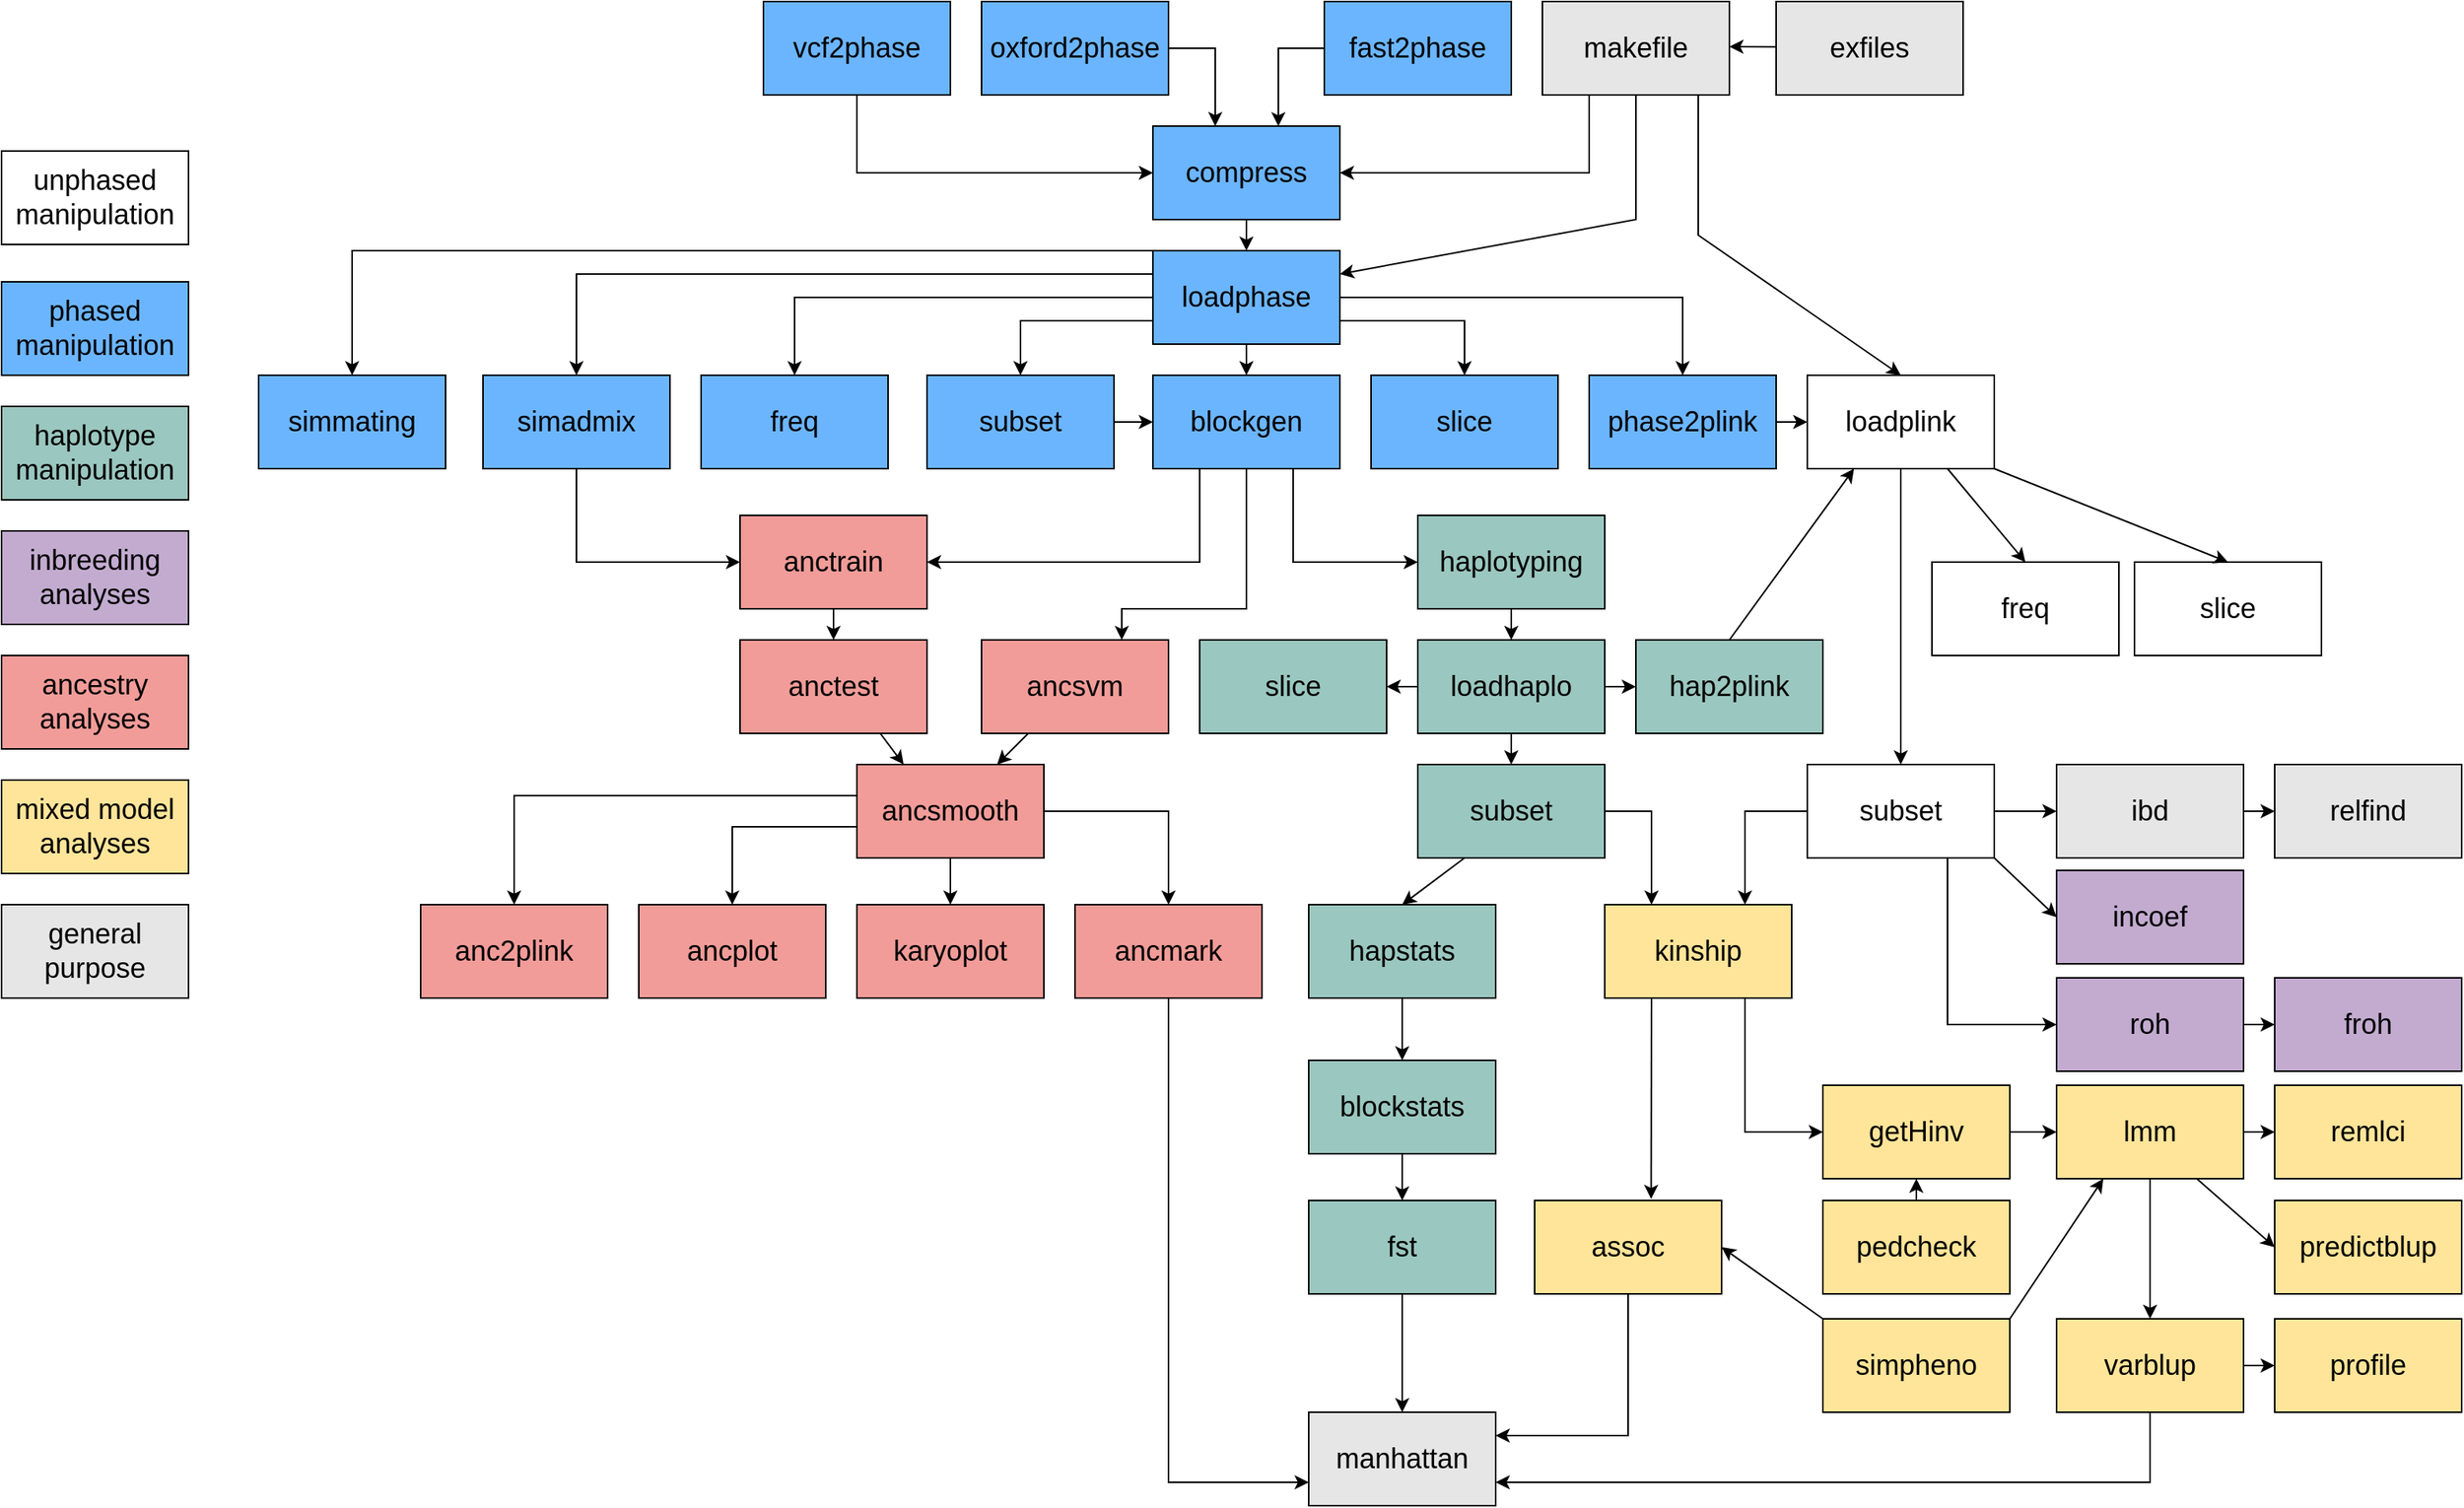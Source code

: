 <mxfile version="18.1.3" type="device"><diagram id="QX_X8f3MzkCJebXz9tnx" name="Page-1"><mxGraphModel dx="1892" dy="1242" grid="1" gridSize="10" guides="1" tooltips="1" connect="1" arrows="1" fold="1" page="1" pageScale="1" pageWidth="850" pageHeight="1100" math="0" shadow="0"><root><mxCell id="0"/><mxCell id="1" parent="0"/><mxCell id="POeb2t27RQVlVHplgw-3-40" style="edgeStyle=orthogonalEdgeStyle;rounded=0;orthogonalLoop=1;jettySize=auto;html=1;entryX=0;entryY=0.5;entryDx=0;entryDy=0;fontSize=18;" parent="1" target="POeb2t27RQVlVHplgw-3-4" edge="1"><mxGeometry relative="1" as="geometry"><Array as="points"><mxPoint x="602" y="130"/></Array><mxPoint x="602" y="80" as="sourcePoint"/></mxGeometry></mxCell><mxCell id="POeb2t27RQVlVHplgw-3-38" style="edgeStyle=orthogonalEdgeStyle;rounded=0;orthogonalLoop=1;jettySize=auto;html=1;exitX=1;exitY=0.5;exitDx=0;exitDy=0;fontSize=18;" parent="1" source="POeb2t27RQVlVHplgw-3-2" target="POeb2t27RQVlVHplgw-3-4" edge="1"><mxGeometry relative="1" as="geometry"><Array as="points"><mxPoint x="832" y="50"/></Array></mxGeometry></mxCell><mxCell id="POeb2t27RQVlVHplgw-3-2" value="oxford2phase" style="rounded=0;whiteSpace=wrap;html=1;fillColor=#6BB5FF;fontSize=18;" parent="1" vertex="1"><mxGeometry x="682" y="20" width="120" height="60" as="geometry"/></mxCell><mxCell id="POeb2t27RQVlVHplgw-3-3" value="fast2phase" style="rounded=0;whiteSpace=wrap;html=1;fillColor=#6BB5FF;fontSize=18;" parent="1" vertex="1"><mxGeometry x="902" y="20" width="120" height="60" as="geometry"/></mxCell><mxCell id="POeb2t27RQVlVHplgw-3-42" style="edgeStyle=orthogonalEdgeStyle;rounded=0;orthogonalLoop=1;jettySize=auto;html=1;exitX=0.5;exitY=1;exitDx=0;exitDy=0;entryX=0.5;entryY=0;entryDx=0;entryDy=0;fontSize=18;" parent="1" source="POeb2t27RQVlVHplgw-3-4" target="POeb2t27RQVlVHplgw-3-5" edge="1"><mxGeometry relative="1" as="geometry"/></mxCell><mxCell id="POeb2t27RQVlVHplgw-3-4" value="compress" style="rounded=0;whiteSpace=wrap;html=1;fillColor=#6BB5FF;fontSize=18;" parent="1" vertex="1"><mxGeometry x="792" y="100" width="120" height="60" as="geometry"/></mxCell><mxCell id="POeb2t27RQVlVHplgw-3-43" style="edgeStyle=orthogonalEdgeStyle;rounded=0;orthogonalLoop=1;jettySize=auto;html=1;exitX=0.5;exitY=1;exitDx=0;exitDy=0;entryX=0.5;entryY=0;entryDx=0;entryDy=0;fontSize=18;" parent="1" source="POeb2t27RQVlVHplgw-3-5" target="POeb2t27RQVlVHplgw-3-8" edge="1"><mxGeometry relative="1" as="geometry"/></mxCell><mxCell id="POeb2t27RQVlVHplgw-3-45" style="edgeStyle=orthogonalEdgeStyle;rounded=0;orthogonalLoop=1;jettySize=auto;html=1;exitX=0;exitY=0.75;exitDx=0;exitDy=0;entryX=0.5;entryY=0;entryDx=0;entryDy=0;fontSize=18;" parent="1" source="POeb2t27RQVlVHplgw-3-5" target="POeb2t27RQVlVHplgw-3-7" edge="1"><mxGeometry relative="1" as="geometry"/></mxCell><mxCell id="POeb2t27RQVlVHplgw-3-5" value="loadphase" style="rounded=0;whiteSpace=wrap;html=1;fillColor=#6BB5FF;fontSize=18;" parent="1" vertex="1"><mxGeometry x="792" y="180" width="120" height="60" as="geometry"/></mxCell><mxCell id="POeb2t27RQVlVHplgw-3-7" value="subset" style="rounded=0;whiteSpace=wrap;html=1;fillColor=#6BB5FF;fontSize=18;" parent="1" vertex="1"><mxGeometry x="647" y="260" width="120" height="60" as="geometry"/></mxCell><mxCell id="POeb2t27RQVlVHplgw-3-53" style="edgeStyle=orthogonalEdgeStyle;rounded=0;orthogonalLoop=1;jettySize=auto;html=1;exitX=0.25;exitY=1;exitDx=0;exitDy=0;entryX=1;entryY=0.5;entryDx=0;entryDy=0;fontSize=18;" parent="1" source="POeb2t27RQVlVHplgw-3-8" target="POeb2t27RQVlVHplgw-3-11" edge="1"><mxGeometry relative="1" as="geometry"><Array as="points"><mxPoint x="822" y="380"/></Array></mxGeometry></mxCell><mxCell id="POeb2t27RQVlVHplgw-3-8" value="blockgen" style="rounded=0;whiteSpace=wrap;html=1;fillColor=#6BB5FF;fontSize=18;" parent="1" vertex="1"><mxGeometry x="792" y="260" width="120" height="60" as="geometry"/></mxCell><mxCell id="POeb2t27RQVlVHplgw-3-59" style="edgeStyle=orthogonalEdgeStyle;rounded=0;orthogonalLoop=1;jettySize=auto;html=1;exitX=0.5;exitY=1;exitDx=0;exitDy=0;entryX=0.5;entryY=0;entryDx=0;entryDy=0;fontSize=18;" parent="1" source="POeb2t27RQVlVHplgw-3-10" target="POeb2t27RQVlVHplgw-3-17" edge="1"><mxGeometry relative="1" as="geometry"/></mxCell><mxCell id="POeb2t27RQVlVHplgw-3-10" value="haplotyping" style="rounded=0;whiteSpace=wrap;html=1;shadow=0;fillColor=#9AC7BF;fontSize=18;" parent="1" vertex="1"><mxGeometry x="962" y="350" width="120" height="60" as="geometry"/></mxCell><mxCell id="POeb2t27RQVlVHplgw-3-55" style="edgeStyle=orthogonalEdgeStyle;rounded=0;orthogonalLoop=1;jettySize=auto;html=1;exitX=0.5;exitY=1;exitDx=0;exitDy=0;fontSize=18;entryX=0.5;entryY=0;entryDx=0;entryDy=0;" parent="1" source="POeb2t27RQVlVHplgw-3-11" target="f0RsG4w_r5bLcKfivLVr-1" edge="1"><mxGeometry relative="1" as="geometry"/></mxCell><mxCell id="POeb2t27RQVlVHplgw-3-11" value="anctrain" style="rounded=0;whiteSpace=wrap;html=1;fillColor=#F19C99;fontSize=18;" parent="1" vertex="1"><mxGeometry x="527" y="350" width="120" height="60" as="geometry"/></mxCell><mxCell id="POeb2t27RQVlVHplgw-3-56" style="edgeStyle=orthogonalEdgeStyle;rounded=0;orthogonalLoop=1;jettySize=auto;html=1;exitX=0;exitY=1;exitDx=0;exitDy=0;entryX=0.5;entryY=0;entryDx=0;entryDy=0;fontSize=18;" parent="1" source="POeb2t27RQVlVHplgw-3-12" target="POeb2t27RQVlVHplgw-3-13" edge="1"><mxGeometry relative="1" as="geometry"><Array as="points"><mxPoint x="602" y="550"/><mxPoint x="522" y="550"/></Array></mxGeometry></mxCell><mxCell id="POeb2t27RQVlVHplgw-3-57" style="edgeStyle=orthogonalEdgeStyle;rounded=0;orthogonalLoop=1;jettySize=auto;html=1;exitX=0.5;exitY=1;exitDx=0;exitDy=0;entryX=0.5;entryY=0;entryDx=0;entryDy=0;fontSize=18;" parent="1" source="POeb2t27RQVlVHplgw-3-12" target="POeb2t27RQVlVHplgw-3-14" edge="1"><mxGeometry relative="1" as="geometry"/></mxCell><mxCell id="POeb2t27RQVlVHplgw-3-58" style="edgeStyle=orthogonalEdgeStyle;rounded=0;orthogonalLoop=1;jettySize=auto;html=1;exitX=1;exitY=0.5;exitDx=0;exitDy=0;entryX=0.5;entryY=0;entryDx=0;entryDy=0;fontSize=18;" parent="1" source="POeb2t27RQVlVHplgw-3-12" target="POeb2t27RQVlVHplgw-3-15" edge="1"><mxGeometry relative="1" as="geometry"/></mxCell><mxCell id="POeb2t27RQVlVHplgw-3-12" value="ancsmooth" style="rounded=0;whiteSpace=wrap;html=1;fillColor=#F19C99;fontSize=18;" parent="1" vertex="1"><mxGeometry x="602" y="510" width="120" height="60" as="geometry"/></mxCell><mxCell id="POeb2t27RQVlVHplgw-3-13" value="ancplot" style="rounded=0;whiteSpace=wrap;html=1;fillColor=#F19C99;fontSize=18;" parent="1" vertex="1"><mxGeometry x="462" y="600" width="120" height="60" as="geometry"/></mxCell><mxCell id="POeb2t27RQVlVHplgw-3-14" value="karyoplot" style="rounded=0;whiteSpace=wrap;html=1;fillColor=#F19C99;fontSize=18;" parent="1" vertex="1"><mxGeometry x="602" y="600" width="120" height="60" as="geometry"/></mxCell><mxCell id="POeb2t27RQVlVHplgw-3-15" value="ancmark" style="rounded=0;whiteSpace=wrap;html=1;fillColor=#F19C99;fontSize=18;" parent="1" vertex="1"><mxGeometry x="742" y="600" width="120" height="60" as="geometry"/></mxCell><mxCell id="POeb2t27RQVlVHplgw-3-16" value="manhattan" style="rounded=0;whiteSpace=wrap;html=1;fillColor=#E6E6E6;fontSize=18;" parent="1" vertex="1"><mxGeometry x="892" y="926" width="120" height="60" as="geometry"/></mxCell><mxCell id="POeb2t27RQVlVHplgw-3-60" style="edgeStyle=orthogonalEdgeStyle;rounded=0;orthogonalLoop=1;jettySize=auto;html=1;exitX=0.5;exitY=1;exitDx=0;exitDy=0;entryX=0.5;entryY=0;entryDx=0;entryDy=0;fontSize=18;" parent="1" source="POeb2t27RQVlVHplgw-3-17" target="POeb2t27RQVlVHplgw-3-23" edge="1"><mxGeometry relative="1" as="geometry"/></mxCell><mxCell id="POeb2t27RQVlVHplgw-3-17" value="loadhaplo" style="rounded=0;whiteSpace=wrap;html=1;shadow=0;fillColor=#9AC7BF;fontSize=18;" parent="1" vertex="1"><mxGeometry x="962" y="430" width="120" height="60" as="geometry"/></mxCell><mxCell id="POeb2t27RQVlVHplgw-3-18" value="slice" style="rounded=0;whiteSpace=wrap;html=1;shadow=0;fillColor=#9AC7BF;fontSize=18;" parent="1" vertex="1"><mxGeometry x="822" y="430" width="120" height="60" as="geometry"/></mxCell><mxCell id="POeb2t27RQVlVHplgw-3-63" style="edgeStyle=orthogonalEdgeStyle;rounded=0;orthogonalLoop=1;jettySize=auto;html=1;exitX=0.5;exitY=1;exitDx=0;exitDy=0;fontSize=18;" parent="1" source="POeb2t27RQVlVHplgw-3-20" target="POeb2t27RQVlVHplgw-3-21" edge="1"><mxGeometry relative="1" as="geometry"/></mxCell><mxCell id="POeb2t27RQVlVHplgw-3-67" style="edgeStyle=orthogonalEdgeStyle;rounded=0;orthogonalLoop=1;jettySize=auto;html=1;exitX=0.5;exitY=1;exitDx=0;exitDy=0;entryX=0.5;entryY=0;entryDx=0;entryDy=0;fontSize=18;" parent="1" source="POeb2t27RQVlVHplgw-3-21" target="POeb2t27RQVlVHplgw-3-22" edge="1"><mxGeometry relative="1" as="geometry"/></mxCell><mxCell id="POeb2t27RQVlVHplgw-3-21" value="blockstats" style="rounded=0;whiteSpace=wrap;html=1;shadow=0;fillColor=#9AC7BF;fontSize=18;" parent="1" vertex="1"><mxGeometry x="892" y="700" width="120" height="60" as="geometry"/></mxCell><mxCell id="POeb2t27RQVlVHplgw-3-22" value="fst" style="rounded=0;whiteSpace=wrap;html=1;shadow=0;fillColor=#9AC7BF;fontSize=18;" parent="1" vertex="1"><mxGeometry x="892" y="790" width="120" height="60" as="geometry"/></mxCell><mxCell id="POeb2t27RQVlVHplgw-3-23" value="subset" style="rounded=0;whiteSpace=wrap;html=1;shadow=0;fillColor=#9AC7BF;fontSize=18;" parent="1" vertex="1"><mxGeometry x="962" y="510" width="120" height="60" as="geometry"/></mxCell><mxCell id="POeb2t27RQVlVHplgw-3-24" value="kinship" style="rounded=0;whiteSpace=wrap;html=1;fillColor=#FFE599;fontSize=18;" parent="1" vertex="1"><mxGeometry x="1082" y="600" width="120" height="60" as="geometry"/></mxCell><mxCell id="POeb2t27RQVlVHplgw-3-75" style="edgeStyle=orthogonalEdgeStyle;rounded=0;orthogonalLoop=1;jettySize=auto;html=1;exitX=1;exitY=0.5;exitDx=0;exitDy=0;entryX=0;entryY=0.5;entryDx=0;entryDy=0;fontSize=18;" parent="1" source="POeb2t27RQVlVHplgw-3-27" target="POeb2t27RQVlVHplgw-3-28" edge="1"><mxGeometry relative="1" as="geometry"/></mxCell><mxCell id="POeb2t27RQVlVHplgw-3-27" value="varblup" style="rounded=0;whiteSpace=wrap;html=1;fillColor=#FFE599;fontSize=18;" parent="1" vertex="1"><mxGeometry x="1372" y="866" width="120" height="60" as="geometry"/></mxCell><mxCell id="POeb2t27RQVlVHplgw-3-28" value="profile" style="rounded=0;whiteSpace=wrap;html=1;fillColor=#FFE599;fontSize=18;" parent="1" vertex="1"><mxGeometry x="1512" y="866" width="120" height="60" as="geometry"/></mxCell><mxCell id="POeb2t27RQVlVHplgw-3-29" value="lmm" style="rounded=0;whiteSpace=wrap;html=1;fillColor=#FFE599;fontSize=18;" parent="1" vertex="1"><mxGeometry x="1372" y="716" width="120" height="60" as="geometry"/></mxCell><mxCell id="POeb2t27RQVlVHplgw-3-30" value="getHinv" style="rounded=0;whiteSpace=wrap;html=1;fillColor=#FFE599;fontSize=18;" parent="1" vertex="1"><mxGeometry x="1222" y="716" width="120" height="60" as="geometry"/></mxCell><mxCell id="POeb2t27RQVlVHplgw-3-31" value="assoc" style="rounded=0;whiteSpace=wrap;html=1;fillColor=#FFE599;fontSize=18;" parent="1" vertex="1"><mxGeometry x="1037" y="790" width="120" height="60" as="geometry"/></mxCell><mxCell id="POeb2t27RQVlVHplgw-3-95" value="phased&lt;br&gt;manipulation" style="rounded=0;whiteSpace=wrap;html=1;fillColor=#6BB5FF;fontSize=18;" parent="1" vertex="1"><mxGeometry x="53" y="200" width="120" height="60" as="geometry"/></mxCell><mxCell id="POeb2t27RQVlVHplgw-3-96" value="ancestry analyses" style="rounded=0;whiteSpace=wrap;html=1;fillColor=#F19C99;fontSize=18;" parent="1" vertex="1"><mxGeometry x="53" y="440" width="120" height="60" as="geometry"/></mxCell><mxCell id="POeb2t27RQVlVHplgw-3-97" value="haplotype&lt;br&gt;manipulation" style="rounded=0;whiteSpace=wrap;html=1;shadow=0;fillColor=#9AC7BF;fontSize=18;" parent="1" vertex="1"><mxGeometry x="53" y="280" width="120" height="60" as="geometry"/></mxCell><mxCell id="POeb2t27RQVlVHplgw-3-98" value="mixed model analyses" style="rounded=0;whiteSpace=wrap;html=1;fillColor=#FFE599;fontSize=18;" parent="1" vertex="1"><mxGeometry x="53" y="520" width="120" height="60" as="geometry"/></mxCell><mxCell id="POeb2t27RQVlVHplgw-3-99" value="general purpose" style="rounded=0;whiteSpace=wrap;html=1;fillColor=#E6E6E6;fontSize=18;" parent="1" vertex="1"><mxGeometry x="53" y="600" width="120" height="60" as="geometry"/></mxCell><mxCell id="HH6pCm01p-pz0Nobk4by-1" value="makefile" style="rounded=0;whiteSpace=wrap;html=1;fillColor=#E6E6E6;fontSize=18;" parent="1" vertex="1"><mxGeometry x="1042" y="20" width="120" height="60" as="geometry"/></mxCell><mxCell id="HH6pCm01p-pz0Nobk4by-2" style="edgeStyle=orthogonalEdgeStyle;rounded=0;orthogonalLoop=1;jettySize=auto;html=1;exitX=0.25;exitY=1;exitDx=0;exitDy=0;entryX=1;entryY=0.5;entryDx=0;entryDy=0;fontSize=18;" parent="1" source="HH6pCm01p-pz0Nobk4by-1" target="POeb2t27RQVlVHplgw-3-4" edge="1"><mxGeometry relative="1" as="geometry"><mxPoint x="1142" y="115" as="sourcePoint"/><mxPoint x="1057" y="165" as="targetPoint"/></mxGeometry></mxCell><mxCell id="HH6pCm01p-pz0Nobk4by-5" style="edgeStyle=orthogonalEdgeStyle;rounded=0;orthogonalLoop=1;jettySize=auto;html=1;exitX=0;exitY=0.5;exitDx=0;exitDy=0;fontSize=18;entryX=0.671;entryY=0.001;entryDx=0;entryDy=0;entryPerimeter=0;" parent="1" source="POeb2t27RQVlVHplgw-3-3" target="POeb2t27RQVlVHplgw-3-4" edge="1"><mxGeometry relative="1" as="geometry"><mxPoint x="852" y="50" as="sourcePoint"/><mxPoint x="864" y="90" as="targetPoint"/><Array as="points"><mxPoint x="873" y="50"/></Array></mxGeometry></mxCell><mxCell id="E7rz3GvTKsfJ2F4Y0HqE-1" value="anc2plink" style="rounded=0;whiteSpace=wrap;html=1;fillColor=#F19C99;fontSize=18;" parent="1" vertex="1"><mxGeometry x="322" y="600" width="120" height="60" as="geometry"/></mxCell><mxCell id="E7rz3GvTKsfJ2F4Y0HqE-2" style="edgeStyle=orthogonalEdgeStyle;rounded=0;orthogonalLoop=1;jettySize=auto;html=1;entryX=0.5;entryY=0;entryDx=0;entryDy=0;fontSize=18;" parent="1" target="E7rz3GvTKsfJ2F4Y0HqE-1" edge="1"><mxGeometry relative="1" as="geometry"><Array as="points"><mxPoint x="602" y="530"/><mxPoint x="382" y="530"/></Array><mxPoint x="602" y="530" as="sourcePoint"/><mxPoint x="522" y="470" as="targetPoint"/></mxGeometry></mxCell><mxCell id="f0RsG4w_r5bLcKfivLVr-1" value="anctest" style="rounded=0;whiteSpace=wrap;html=1;fillColor=#F19C99;fontSize=18;" parent="1" vertex="1"><mxGeometry x="527" y="430" width="120" height="60" as="geometry"/></mxCell><mxCell id="f0RsG4w_r5bLcKfivLVr-4" value="ancsvm" style="rounded=0;whiteSpace=wrap;html=1;fillColor=#F19C99;fontSize=18;" parent="1" vertex="1"><mxGeometry x="682" y="430" width="120" height="60" as="geometry"/></mxCell><mxCell id="f0RsG4w_r5bLcKfivLVr-8" style="edgeStyle=orthogonalEdgeStyle;rounded=0;orthogonalLoop=1;jettySize=auto;html=1;exitX=0.5;exitY=1;exitDx=0;exitDy=0;entryX=0.75;entryY=0;entryDx=0;entryDy=0;fontSize=18;" parent="1" source="POeb2t27RQVlVHplgw-3-8" target="f0RsG4w_r5bLcKfivLVr-4" edge="1"><mxGeometry relative="1" as="geometry"><mxPoint x="835.92" y="320" as="sourcePoint"/><mxPoint x="662.0" y="380" as="targetPoint"/><Array as="points"><mxPoint x="852" y="410"/><mxPoint x="772" y="410"/></Array></mxGeometry></mxCell><mxCell id="f0RsG4w_r5bLcKfivLVr-12" value="" style="endArrow=classic;html=1;entryX=0.25;entryY=0;entryDx=0;entryDy=0;exitX=0.75;exitY=1;exitDx=0;exitDy=0;" parent="1" source="f0RsG4w_r5bLcKfivLVr-1" target="POeb2t27RQVlVHplgw-3-12" edge="1"><mxGeometry width="50" height="50" relative="1" as="geometry"><mxPoint x="622" y="490" as="sourcePoint"/><mxPoint x="672" y="440" as="targetPoint"/></mxGeometry></mxCell><mxCell id="f0RsG4w_r5bLcKfivLVr-13" value="" style="endArrow=classic;html=1;entryX=0.75;entryY=0;entryDx=0;entryDy=0;exitX=0.25;exitY=1;exitDx=0;exitDy=0;" parent="1" source="f0RsG4w_r5bLcKfivLVr-4" target="POeb2t27RQVlVHplgw-3-12" edge="1"><mxGeometry width="50" height="50" relative="1" as="geometry"><mxPoint x="682" y="510" as="sourcePoint"/><mxPoint x="732" y="460" as="targetPoint"/></mxGeometry></mxCell><mxCell id="iTD4pwH6xwFsFZzVIsax-1" value="phase2plink" style="rounded=0;whiteSpace=wrap;html=1;fillColor=#6BB5FF;fontSize=18;" parent="1" vertex="1"><mxGeometry x="1072" y="260" width="120" height="60" as="geometry"/></mxCell><mxCell id="iTD4pwH6xwFsFZzVIsax-4" value="exfiles" style="rounded=0;whiteSpace=wrap;html=1;fillColor=#E6E6E6;fontSize=18;" parent="1" vertex="1"><mxGeometry x="1192" y="20" width="120" height="60" as="geometry"/></mxCell><mxCell id="iTD4pwH6xwFsFZzVIsax-7" value="" style="endArrow=classic;html=1;rounded=0;" parent="1" edge="1"><mxGeometry width="50" height="50" relative="1" as="geometry"><mxPoint x="1192" y="49.09" as="sourcePoint"/><mxPoint x="1162" y="49" as="targetPoint"/></mxGeometry></mxCell><mxCell id="iTD4pwH6xwFsFZzVIsax-8" value="unphased&lt;br&gt;manipulation" style="rounded=0;whiteSpace=wrap;html=1;fillColor=#FFFFFF;fontSize=18;" parent="1" vertex="1"><mxGeometry x="53" y="116" width="120" height="60" as="geometry"/></mxCell><mxCell id="iTD4pwH6xwFsFZzVIsax-9" value="loadplink" style="rounded=0;whiteSpace=wrap;html=1;fontSize=18;" parent="1" vertex="1"><mxGeometry x="1212" y="260" width="120" height="60" as="geometry"/></mxCell><mxCell id="iTD4pwH6xwFsFZzVIsax-10" value="vcf2phase" style="rounded=0;whiteSpace=wrap;html=1;fillColor=#6BB5FF;fontSize=18;" parent="1" vertex="1"><mxGeometry x="542" y="20" width="120" height="60" as="geometry"/></mxCell><mxCell id="iTD4pwH6xwFsFZzVIsax-17" value="" style="endArrow=classic;html=1;rounded=0;exitX=0.75;exitY=1;exitDx=0;exitDy=0;entryX=0;entryY=0.5;entryDx=0;entryDy=0;" parent="1" source="POeb2t27RQVlVHplgw-3-8" target="POeb2t27RQVlVHplgw-3-10" edge="1"><mxGeometry width="50" height="50" relative="1" as="geometry"><mxPoint x="897" y="320" as="sourcePoint"/><mxPoint x="897" y="350" as="targetPoint"/><Array as="points"><mxPoint x="882" y="380"/></Array></mxGeometry></mxCell><mxCell id="iTD4pwH6xwFsFZzVIsax-18" value="freq" style="rounded=0;whiteSpace=wrap;html=1;fillColor=#6BB5FF;fontSize=18;" parent="1" vertex="1"><mxGeometry x="502" y="260" width="120" height="60" as="geometry"/></mxCell><mxCell id="POeb2t27RQVlVHplgw-3-20" value="hapstats" style="rounded=0;whiteSpace=wrap;html=1;shadow=0;fillColor=#9AC7BF;fontSize=18;" parent="1" vertex="1"><mxGeometry x="892" y="600" width="120" height="60" as="geometry"/></mxCell><mxCell id="iTD4pwH6xwFsFZzVIsax-26" value="" style="endArrow=classic;html=1;rounded=0;exitX=0;exitY=0.5;exitDx=0;exitDy=0;entryX=0.5;entryY=0;entryDx=0;entryDy=0;" parent="1" source="POeb2t27RQVlVHplgw-3-5" target="iTD4pwH6xwFsFZzVIsax-18" edge="1"><mxGeometry width="50" height="50" relative="1" as="geometry"><mxPoint x="922" y="440" as="sourcePoint"/><mxPoint x="972" y="390" as="targetPoint"/><Array as="points"><mxPoint x="562" y="210"/></Array></mxGeometry></mxCell><mxCell id="iTD4pwH6xwFsFZzVIsax-33" value="" style="endArrow=classic;html=1;rounded=0;exitX=0;exitY=0.5;exitDx=0;exitDy=0;entryX=1;entryY=0.5;entryDx=0;entryDy=0;" parent="1" source="POeb2t27RQVlVHplgw-3-17" edge="1"><mxGeometry width="50" height="50" relative="1" as="geometry"><mxPoint x="992" y="580" as="sourcePoint"/><mxPoint x="942" y="460" as="targetPoint"/></mxGeometry></mxCell><mxCell id="iTD4pwH6xwFsFZzVIsax-37" value="slice" style="rounded=0;whiteSpace=wrap;html=1;fillColor=#6BB5FF;fontSize=18;" parent="1" vertex="1"><mxGeometry x="932" y="260" width="120" height="60" as="geometry"/></mxCell><mxCell id="iTD4pwH6xwFsFZzVIsax-38" value="simadmix" style="rounded=0;whiteSpace=wrap;html=1;fillColor=#6BB5FF;fontSize=18;" parent="1" vertex="1"><mxGeometry x="362" y="260" width="120" height="60" as="geometry"/></mxCell><mxCell id="iTD4pwH6xwFsFZzVIsax-39" value="" style="endArrow=classic;html=1;rounded=0;exitX=0;exitY=0.25;exitDx=0;exitDy=0;entryX=0.5;entryY=0;entryDx=0;entryDy=0;" parent="1" source="POeb2t27RQVlVHplgw-3-5" target="iTD4pwH6xwFsFZzVIsax-38" edge="1"><mxGeometry width="50" height="50" relative="1" as="geometry"><mxPoint x="912" y="530" as="sourcePoint"/><mxPoint x="962" y="480" as="targetPoint"/><Array as="points"><mxPoint x="422" y="195"/></Array></mxGeometry></mxCell><mxCell id="iTD4pwH6xwFsFZzVIsax-40" value="" style="endArrow=classic;html=1;rounded=0;exitX=1;exitY=0.75;exitDx=0;exitDy=0;entryX=0.5;entryY=0;entryDx=0;entryDy=0;" parent="1" source="POeb2t27RQVlVHplgw-3-5" target="iTD4pwH6xwFsFZzVIsax-37" edge="1"><mxGeometry width="50" height="50" relative="1" as="geometry"><mxPoint x="912" y="530" as="sourcePoint"/><mxPoint x="962" y="480" as="targetPoint"/><Array as="points"><mxPoint x="992" y="225"/></Array></mxGeometry></mxCell><mxCell id="iTD4pwH6xwFsFZzVIsax-41" value="" style="endArrow=classic;html=1;rounded=0;exitX=1;exitY=0.5;exitDx=0;exitDy=0;entryX=0.5;entryY=0;entryDx=0;entryDy=0;" parent="1" source="POeb2t27RQVlVHplgw-3-5" target="iTD4pwH6xwFsFZzVIsax-1" edge="1"><mxGeometry width="50" height="50" relative="1" as="geometry"><mxPoint x="912" y="530" as="sourcePoint"/><mxPoint x="962" y="480" as="targetPoint"/><Array as="points"><mxPoint x="1132" y="210"/></Array></mxGeometry></mxCell><mxCell id="iTD4pwH6xwFsFZzVIsax-42" value="" style="endArrow=classic;html=1;rounded=0;entryX=0.5;entryY=0;entryDx=0;entryDy=0;" parent="1" target="iTD4pwH6xwFsFZzVIsax-9" edge="1"><mxGeometry width="50" height="50" relative="1" as="geometry"><mxPoint x="1142" y="80" as="sourcePoint"/><mxPoint x="962" y="480" as="targetPoint"/><Array as="points"><mxPoint x="1142" y="170"/></Array></mxGeometry></mxCell><mxCell id="iTD4pwH6xwFsFZzVIsax-43" value="" style="endArrow=classic;html=1;rounded=0;exitX=1;exitY=0.5;exitDx=0;exitDy=0;entryX=0;entryY=0.5;entryDx=0;entryDy=0;" parent="1" source="iTD4pwH6xwFsFZzVIsax-1" target="iTD4pwH6xwFsFZzVIsax-9" edge="1"><mxGeometry width="50" height="50" relative="1" as="geometry"><mxPoint x="912" y="530" as="sourcePoint"/><mxPoint x="962" y="480" as="targetPoint"/></mxGeometry></mxCell><mxCell id="iTD4pwH6xwFsFZzVIsax-44" value="subset" style="rounded=0;whiteSpace=wrap;html=1;fontSize=18;" parent="1" vertex="1"><mxGeometry x="1212" y="510" width="120" height="60" as="geometry"/></mxCell><mxCell id="iTD4pwH6xwFsFZzVIsax-45" value="" style="endArrow=classic;html=1;rounded=0;exitX=0.5;exitY=1;exitDx=0;exitDy=0;" parent="1" source="iTD4pwH6xwFsFZzVIsax-9" target="iTD4pwH6xwFsFZzVIsax-44" edge="1"><mxGeometry width="50" height="50" relative="1" as="geometry"><mxPoint x="922" y="530" as="sourcePoint"/><mxPoint x="972" y="480" as="targetPoint"/></mxGeometry></mxCell><mxCell id="iTD4pwH6xwFsFZzVIsax-46" value="" style="endArrow=classic;html=1;rounded=0;exitX=0.25;exitY=1;exitDx=0;exitDy=0;entryX=0.5;entryY=0;entryDx=0;entryDy=0;" parent="1" source="POeb2t27RQVlVHplgw-3-23" target="POeb2t27RQVlVHplgw-3-20" edge="1"><mxGeometry width="50" height="50" relative="1" as="geometry"><mxPoint x="922" y="530" as="sourcePoint"/><mxPoint x="972" y="480" as="targetPoint"/></mxGeometry></mxCell><mxCell id="iTD4pwH6xwFsFZzVIsax-47" value="" style="endArrow=classic;html=1;rounded=0;exitX=1;exitY=0.5;exitDx=0;exitDy=0;entryX=0.25;entryY=0;entryDx=0;entryDy=0;" parent="1" source="POeb2t27RQVlVHplgw-3-23" target="POeb2t27RQVlVHplgw-3-24" edge="1"><mxGeometry width="50" height="50" relative="1" as="geometry"><mxPoint x="922" y="530" as="sourcePoint"/><mxPoint x="972" y="480" as="targetPoint"/><Array as="points"><mxPoint x="1112" y="540"/></Array></mxGeometry></mxCell><mxCell id="iTD4pwH6xwFsFZzVIsax-48" value="" style="endArrow=classic;html=1;rounded=0;exitX=0;exitY=0.5;exitDx=0;exitDy=0;entryX=0.75;entryY=0;entryDx=0;entryDy=0;" parent="1" source="iTD4pwH6xwFsFZzVIsax-44" target="POeb2t27RQVlVHplgw-3-24" edge="1"><mxGeometry width="50" height="50" relative="1" as="geometry"><mxPoint x="922" y="530" as="sourcePoint"/><mxPoint x="972" y="480" as="targetPoint"/><Array as="points"><mxPoint x="1172" y="540"/></Array></mxGeometry></mxCell><mxCell id="iTD4pwH6xwFsFZzVIsax-49" value="" style="endArrow=classic;html=1;rounded=0;entryX=0.623;entryY=-0.017;entryDx=0;entryDy=0;exitX=0.25;exitY=1;exitDx=0;exitDy=0;entryPerimeter=0;" parent="1" source="POeb2t27RQVlVHplgw-3-24" target="POeb2t27RQVlVHplgw-3-31" edge="1"><mxGeometry width="50" height="50" relative="1" as="geometry"><mxPoint x="922" y="660" as="sourcePoint"/><mxPoint x="1142" y="690" as="targetPoint"/><Array as="points"/></mxGeometry></mxCell><mxCell id="iTD4pwH6xwFsFZzVIsax-50" value="" style="endArrow=classic;html=1;rounded=0;exitX=0.75;exitY=1;exitDx=0;exitDy=0;entryX=0;entryY=0.5;entryDx=0;entryDy=0;" parent="1" source="POeb2t27RQVlVHplgw-3-24" target="POeb2t27RQVlVHplgw-3-30" edge="1"><mxGeometry width="50" height="50" relative="1" as="geometry"><mxPoint x="1242" y="840" as="sourcePoint"/><mxPoint x="1292" y="790" as="targetPoint"/><Array as="points"><mxPoint x="1172" y="746"/></Array></mxGeometry></mxCell><mxCell id="iTD4pwH6xwFsFZzVIsax-51" value="" style="endArrow=classic;html=1;rounded=0;entryX=0.5;entryY=0;entryDx=0;entryDy=0;" parent="1" source="POeb2t27RQVlVHplgw-3-29" target="POeb2t27RQVlVHplgw-3-27" edge="1"><mxGeometry width="50" height="50" relative="1" as="geometry"><mxPoint x="1432" y="846" as="sourcePoint"/><mxPoint x="1152" y="676" as="targetPoint"/></mxGeometry></mxCell><mxCell id="iTD4pwH6xwFsFZzVIsax-53" value="" style="endArrow=classic;html=1;rounded=0;exitX=0.5;exitY=1;exitDx=0;exitDy=0;entryX=1;entryY=0.25;entryDx=0;entryDy=0;" parent="1" source="POeb2t27RQVlVHplgw-3-31" edge="1" target="POeb2t27RQVlVHplgw-3-16"><mxGeometry width="50" height="50" relative="1" as="geometry"><mxPoint x="912" y="550" as="sourcePoint"/><mxPoint x="1007" y="945" as="targetPoint"/><Array as="points"><mxPoint x="1097" y="941"/></Array></mxGeometry></mxCell><mxCell id="iTD4pwH6xwFsFZzVIsax-54" value="" style="endArrow=classic;html=1;rounded=0;exitX=0.5;exitY=1;exitDx=0;exitDy=0;entryX=1;entryY=0.75;entryDx=0;entryDy=0;" parent="1" source="POeb2t27RQVlVHplgw-3-27" edge="1" target="POeb2t27RQVlVHplgw-3-16"><mxGeometry width="50" height="50" relative="1" as="geometry"><mxPoint x="912" y="550" as="sourcePoint"/><mxPoint x="1017" y="975" as="targetPoint"/><Array as="points"><mxPoint x="1432" y="971"/></Array></mxGeometry></mxCell><mxCell id="iTD4pwH6xwFsFZzVIsax-55" value="remlci" style="rounded=0;whiteSpace=wrap;html=1;fillColor=#FFE599;fontSize=18;" parent="1" vertex="1"><mxGeometry x="1512" y="716" width="120" height="60" as="geometry"/></mxCell><mxCell id="iTD4pwH6xwFsFZzVIsax-56" value="" style="endArrow=classic;html=1;rounded=0;exitX=1;exitY=0.5;exitDx=0;exitDy=0;entryX=0;entryY=0.5;entryDx=0;entryDy=0;" parent="1" source="POeb2t27RQVlVHplgw-3-29" target="iTD4pwH6xwFsFZzVIsax-55" edge="1"><mxGeometry width="50" height="50" relative="1" as="geometry"><mxPoint x="1332" y="596" as="sourcePoint"/><mxPoint x="1382" y="546" as="targetPoint"/></mxGeometry></mxCell><mxCell id="iTD4pwH6xwFsFZzVIsax-57" value="inbreeding analyses" style="rounded=0;whiteSpace=wrap;html=1;fillColor=#C3ABD0;fontSize=18;" parent="1" vertex="1"><mxGeometry x="53" y="360" width="120" height="60" as="geometry"/></mxCell><mxCell id="iTD4pwH6xwFsFZzVIsax-58" value="roh" style="rounded=0;whiteSpace=wrap;html=1;fontSize=18;fillColor=#C3ABD0;" parent="1" vertex="1"><mxGeometry x="1372" y="647" width="120" height="60" as="geometry"/></mxCell><mxCell id="iTD4pwH6xwFsFZzVIsax-59" value="froh" style="rounded=0;whiteSpace=wrap;html=1;fontSize=18;fillColor=#C3ABD0;" parent="1" vertex="1"><mxGeometry x="1512" y="647" width="120" height="60" as="geometry"/></mxCell><mxCell id="iTD4pwH6xwFsFZzVIsax-60" value="" style="endArrow=classic;html=1;rounded=0;entryX=0;entryY=0.5;entryDx=0;entryDy=0;exitX=0.75;exitY=1;exitDx=0;exitDy=0;" parent="1" source="iTD4pwH6xwFsFZzVIsax-44" target="iTD4pwH6xwFsFZzVIsax-58" edge="1"><mxGeometry width="50" height="50" relative="1" as="geometry"><mxPoint x="1332" y="610" as="sourcePoint"/><mxPoint x="1032" y="670" as="targetPoint"/><Array as="points"><mxPoint x="1302" y="677"/></Array></mxGeometry></mxCell><mxCell id="iTD4pwH6xwFsFZzVIsax-61" value="" style="endArrow=classic;html=1;rounded=0;exitX=1;exitY=0.5;exitDx=0;exitDy=0;entryX=0;entryY=0.5;entryDx=0;entryDy=0;" parent="1" source="iTD4pwH6xwFsFZzVIsax-58" target="iTD4pwH6xwFsFZzVIsax-59" edge="1"><mxGeometry width="50" height="50" relative="1" as="geometry"><mxPoint x="982" y="727" as="sourcePoint"/><mxPoint x="1032" y="677" as="targetPoint"/></mxGeometry></mxCell><mxCell id="iTD4pwH6xwFsFZzVIsax-62" value="hap2plink" style="rounded=0;whiteSpace=wrap;html=1;shadow=0;fillColor=#9AC7BF;fontSize=18;" parent="1" vertex="1"><mxGeometry x="1102" y="430" width="120" height="60" as="geometry"/></mxCell><mxCell id="iTD4pwH6xwFsFZzVIsax-63" value="" style="endArrow=classic;html=1;rounded=0;exitX=1;exitY=0.5;exitDx=0;exitDy=0;" parent="1" source="POeb2t27RQVlVHplgw-3-17" edge="1"><mxGeometry width="50" height="50" relative="1" as="geometry"><mxPoint x="1192" y="540" as="sourcePoint"/><mxPoint x="1102" y="460" as="targetPoint"/></mxGeometry></mxCell><mxCell id="iTD4pwH6xwFsFZzVIsax-64" value="freq" style="rounded=0;whiteSpace=wrap;html=1;fontSize=18;" parent="1" vertex="1"><mxGeometry x="1292" y="380" width="120" height="60" as="geometry"/></mxCell><mxCell id="iTD4pwH6xwFsFZzVIsax-65" value="slice" style="rounded=0;whiteSpace=wrap;html=1;fontSize=18;" parent="1" vertex="1"><mxGeometry x="1422" y="380" width="120" height="60" as="geometry"/></mxCell><mxCell id="iTD4pwH6xwFsFZzVIsax-66" value="" style="endArrow=classic;html=1;rounded=0;exitX=0.75;exitY=1;exitDx=0;exitDy=0;entryX=0.5;entryY=0;entryDx=0;entryDy=0;" parent="1" source="iTD4pwH6xwFsFZzVIsax-9" target="iTD4pwH6xwFsFZzVIsax-64" edge="1"><mxGeometry width="50" height="50" relative="1" as="geometry"><mxPoint x="1192" y="540" as="sourcePoint"/><mxPoint x="1242" y="490" as="targetPoint"/></mxGeometry></mxCell><mxCell id="iTD4pwH6xwFsFZzVIsax-67" value="" style="endArrow=classic;html=1;rounded=0;exitX=1;exitY=1;exitDx=0;exitDy=0;entryX=0.5;entryY=0;entryDx=0;entryDy=0;" parent="1" source="iTD4pwH6xwFsFZzVIsax-9" target="iTD4pwH6xwFsFZzVIsax-65" edge="1"><mxGeometry width="50" height="50" relative="1" as="geometry"><mxPoint x="1192" y="540" as="sourcePoint"/><mxPoint x="1242" y="490" as="targetPoint"/></mxGeometry></mxCell><mxCell id="JQd9JiwAwydBI1GdzDRs-1" value="" style="endArrow=classic;html=1;rounded=0;exitX=0.5;exitY=1;exitDx=0;exitDy=0;entryX=1;entryY=0.25;entryDx=0;entryDy=0;" parent="1" source="HH6pCm01p-pz0Nobk4by-1" target="POeb2t27RQVlVHplgw-3-5" edge="1"><mxGeometry width="50" height="50" relative="1" as="geometry"><mxPoint x="952" y="590" as="sourcePoint"/><mxPoint x="1002" y="540" as="targetPoint"/><Array as="points"><mxPoint x="1102" y="160"/></Array></mxGeometry></mxCell><mxCell id="JQd9JiwAwydBI1GdzDRs-2" value="" style="endArrow=classic;html=1;rounded=0;exitX=1;exitY=0.5;exitDx=0;exitDy=0;entryX=0;entryY=0.5;entryDx=0;entryDy=0;" parent="1" source="POeb2t27RQVlVHplgw-3-7" target="POeb2t27RQVlVHplgw-3-8" edge="1"><mxGeometry width="50" height="50" relative="1" as="geometry"><mxPoint x="952" y="590" as="sourcePoint"/><mxPoint x="1002" y="540" as="targetPoint"/></mxGeometry></mxCell><mxCell id="JQd9JiwAwydBI1GdzDRs-3" value="" style="endArrow=classic;html=1;rounded=0;exitX=0.5;exitY=0;exitDx=0;exitDy=0;entryX=0.25;entryY=1;entryDx=0;entryDy=0;" parent="1" source="iTD4pwH6xwFsFZzVIsax-62" target="iTD4pwH6xwFsFZzVIsax-9" edge="1"><mxGeometry width="50" height="50" relative="1" as="geometry"><mxPoint x="952" y="590" as="sourcePoint"/><mxPoint x="1002" y="540" as="targetPoint"/></mxGeometry></mxCell><mxCell id="JQd9JiwAwydBI1GdzDRs-4" value="predictblup" style="rounded=0;whiteSpace=wrap;html=1;fillColor=#FFE599;fontSize=18;" parent="1" vertex="1"><mxGeometry x="1512" y="790" width="120" height="60" as="geometry"/></mxCell><mxCell id="JQd9JiwAwydBI1GdzDRs-5" value="" style="endArrow=classic;html=1;rounded=0;exitX=0.75;exitY=1;exitDx=0;exitDy=0;entryX=0;entryY=0.5;entryDx=0;entryDy=0;" parent="1" source="POeb2t27RQVlVHplgw-3-29" target="JQd9JiwAwydBI1GdzDRs-4" edge="1"><mxGeometry width="50" height="50" relative="1" as="geometry"><mxPoint x="952" y="616" as="sourcePoint"/><mxPoint x="1002" y="566" as="targetPoint"/></mxGeometry></mxCell><mxCell id="JQd9JiwAwydBI1GdzDRs-6" value="pedcheck" style="rounded=0;whiteSpace=wrap;html=1;fillColor=#FFE599;fontSize=18;" parent="1" vertex="1"><mxGeometry x="1222" y="790" width="120" height="60" as="geometry"/></mxCell><mxCell id="JQd9JiwAwydBI1GdzDRs-7" value="" style="endArrow=classic;html=1;rounded=0;exitX=0.5;exitY=0;exitDx=0;exitDy=0;entryX=0.5;entryY=1;entryDx=0;entryDy=0;" parent="1" source="JQd9JiwAwydBI1GdzDRs-6" target="POeb2t27RQVlVHplgw-3-30" edge="1"><mxGeometry width="50" height="50" relative="1" as="geometry"><mxPoint x="952" y="616" as="sourcePoint"/><mxPoint x="1002" y="566" as="targetPoint"/></mxGeometry></mxCell><mxCell id="JQd9JiwAwydBI1GdzDRs-8" value="" style="endArrow=classic;html=1;rounded=0;exitX=0.5;exitY=1;exitDx=0;exitDy=0;" parent="1" source="POeb2t27RQVlVHplgw-3-22" target="POeb2t27RQVlVHplgw-3-16" edge="1"><mxGeometry width="50" height="50" relative="1" as="geometry"><mxPoint x="943" y="830" as="sourcePoint"/><mxPoint x="952" y="930" as="targetPoint"/></mxGeometry></mxCell><mxCell id="JQd9JiwAwydBI1GdzDRs-10" value="ibd" style="rounded=0;whiteSpace=wrap;html=1;fontSize=18;fillColor=#E6E6E6;" parent="1" vertex="1"><mxGeometry x="1372" y="510" width="120" height="60" as="geometry"/></mxCell><mxCell id="JQd9JiwAwydBI1GdzDRs-13" value="relfind" style="rounded=0;whiteSpace=wrap;html=1;fontSize=18;fillColor=#E6E6E6;" parent="1" vertex="1"><mxGeometry x="1512" y="510" width="120" height="60" as="geometry"/></mxCell><mxCell id="JQd9JiwAwydBI1GdzDRs-14" value="" style="endArrow=classic;html=1;rounded=0;exitX=1;exitY=0.5;exitDx=0;exitDy=0;entryX=0;entryY=0.5;entryDx=0;entryDy=0;" parent="1" source="JQd9JiwAwydBI1GdzDRs-10" target="JQd9JiwAwydBI1GdzDRs-13" edge="1"><mxGeometry width="50" height="50" relative="1" as="geometry"><mxPoint x="952" y="590" as="sourcePoint"/><mxPoint x="1002" y="540" as="targetPoint"/></mxGeometry></mxCell><mxCell id="JQd9JiwAwydBI1GdzDRs-16" value="" style="endArrow=classic;html=1;rounded=0;entryX=0;entryY=0.75;entryDx=0;entryDy=0;exitX=0.5;exitY=1;exitDx=0;exitDy=0;" parent="1" source="POeb2t27RQVlVHplgw-3-15" target="POeb2t27RQVlVHplgw-3-16" edge="1"><mxGeometry width="50" height="50" relative="1" as="geometry"><mxPoint x="797" y="650" as="sourcePoint"/><mxPoint x="802" y="970" as="targetPoint"/><Array as="points"><mxPoint x="802" y="971"/></Array></mxGeometry></mxCell><mxCell id="JQd9JiwAwydBI1GdzDRs-17" value="incoef" style="rounded=0;whiteSpace=wrap;html=1;fontSize=18;fillColor=#C3ABD0;" parent="1" vertex="1"><mxGeometry x="1372" y="578" width="120" height="60" as="geometry"/></mxCell><mxCell id="JQd9JiwAwydBI1GdzDRs-18" value="" style="endArrow=classic;html=1;rounded=0;exitX=1;exitY=1;exitDx=0;exitDy=0;entryX=0;entryY=0.5;entryDx=0;entryDy=0;" parent="1" source="iTD4pwH6xwFsFZzVIsax-44" target="JQd9JiwAwydBI1GdzDRs-17" edge="1"><mxGeometry width="50" height="50" relative="1" as="geometry"><mxPoint x="987" y="590" as="sourcePoint"/><mxPoint x="1337" y="650" as="targetPoint"/></mxGeometry></mxCell><mxCell id="JQd9JiwAwydBI1GdzDRs-19" value="" style="endArrow=classic;html=1;rounded=0;exitX=1;exitY=0.5;exitDx=0;exitDy=0;" parent="1" source="iTD4pwH6xwFsFZzVIsax-44" target="JQd9JiwAwydBI1GdzDRs-10" edge="1"><mxGeometry width="50" height="50" relative="1" as="geometry"><mxPoint x="987" y="590" as="sourcePoint"/><mxPoint x="1037" y="540" as="targetPoint"/></mxGeometry></mxCell><mxCell id="NoOg3gny9P6OZkCPagxE-1" value="simpheno" style="rounded=0;whiteSpace=wrap;html=1;fillColor=#FFE599;fontSize=18;" vertex="1" parent="1"><mxGeometry x="1222" y="866" width="120" height="60" as="geometry"/></mxCell><mxCell id="NoOg3gny9P6OZkCPagxE-2" value="" style="endArrow=classic;html=1;rounded=0;entryX=0;entryY=0.5;entryDx=0;entryDy=0;exitX=1;exitY=0.5;exitDx=0;exitDy=0;" edge="1" parent="1" source="POeb2t27RQVlVHplgw-3-30" target="POeb2t27RQVlVHplgw-3-29"><mxGeometry width="50" height="50" relative="1" as="geometry"><mxPoint x="1277" y="740" as="sourcePoint"/><mxPoint x="1327" y="690" as="targetPoint"/></mxGeometry></mxCell><mxCell id="NoOg3gny9P6OZkCPagxE-3" value="" style="endArrow=classic;html=1;rounded=0;entryX=0.25;entryY=1;entryDx=0;entryDy=0;exitX=1;exitY=0;exitDx=0;exitDy=0;" edge="1" parent="1" source="NoOg3gny9P6OZkCPagxE-1" target="POeb2t27RQVlVHplgw-3-29"><mxGeometry width="50" height="50" relative="1" as="geometry"><mxPoint x="1362" y="845" as="sourcePoint"/><mxPoint x="1412" y="795" as="targetPoint"/></mxGeometry></mxCell><mxCell id="NoOg3gny9P6OZkCPagxE-4" value="" style="endArrow=classic;html=1;rounded=0;entryX=1;entryY=0.5;entryDx=0;entryDy=0;exitX=0;exitY=0;exitDx=0;exitDy=0;" edge="1" parent="1" source="NoOg3gny9P6OZkCPagxE-1" target="POeb2t27RQVlVHplgw-3-31"><mxGeometry width="50" height="50" relative="1" as="geometry"><mxPoint x="1277" y="740" as="sourcePoint"/><mxPoint x="1327" y="690" as="targetPoint"/></mxGeometry></mxCell><mxCell id="NoOg3gny9P6OZkCPagxE-5" value="simmating" style="rounded=0;whiteSpace=wrap;html=1;fillColor=#6BB5FF;fontSize=18;" vertex="1" parent="1"><mxGeometry x="218" y="260" width="120" height="60" as="geometry"/></mxCell><mxCell id="NoOg3gny9P6OZkCPagxE-6" value="" style="endArrow=classic;html=1;rounded=0;exitX=0;exitY=0;exitDx=0;exitDy=0;entryX=0.5;entryY=0;entryDx=0;entryDy=0;" edge="1" parent="1" source="POeb2t27RQVlVHplgw-3-5" target="NoOg3gny9P6OZkCPagxE-5"><mxGeometry width="50" height="50" relative="1" as="geometry"><mxPoint x="272" y="180" as="sourcePoint"/><mxPoint x="322" y="130" as="targetPoint"/><Array as="points"><mxPoint x="278" y="180"/></Array></mxGeometry></mxCell><mxCell id="NoOg3gny9P6OZkCPagxE-7" value="" style="endArrow=classic;html=1;rounded=0;exitX=0.5;exitY=1;exitDx=0;exitDy=0;entryX=0;entryY=0.5;entryDx=0;entryDy=0;" edge="1" parent="1" source="iTD4pwH6xwFsFZzVIsax-38" target="POeb2t27RQVlVHplgw-3-11"><mxGeometry width="50" height="50" relative="1" as="geometry"><mxPoint x="878" y="690" as="sourcePoint"/><mxPoint x="528" y="390" as="targetPoint"/><Array as="points"><mxPoint x="422" y="380"/></Array></mxGeometry></mxCell></root></mxGraphModel></diagram></mxfile>
